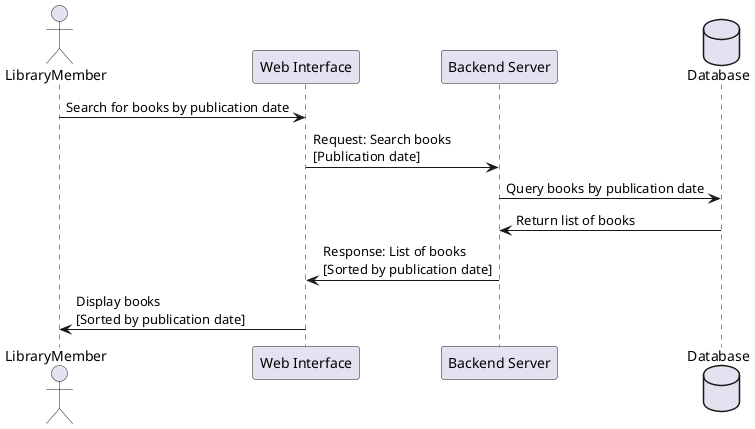 @startuml
actor LibraryMember as Member
participant "Web Interface" as Web
participant "Backend Server" as Server
database "Database" as DB

Member -> Web : Search for books by publication date
Web -> Server : Request: Search books\n[Publication date]
Server -> DB : Query books by publication date
DB -> Server : Return list of books
Server -> Web : Response: List of books\n[Sorted by publication date]
Web -> Member : Display books\n[Sorted by publication date]

@enduml